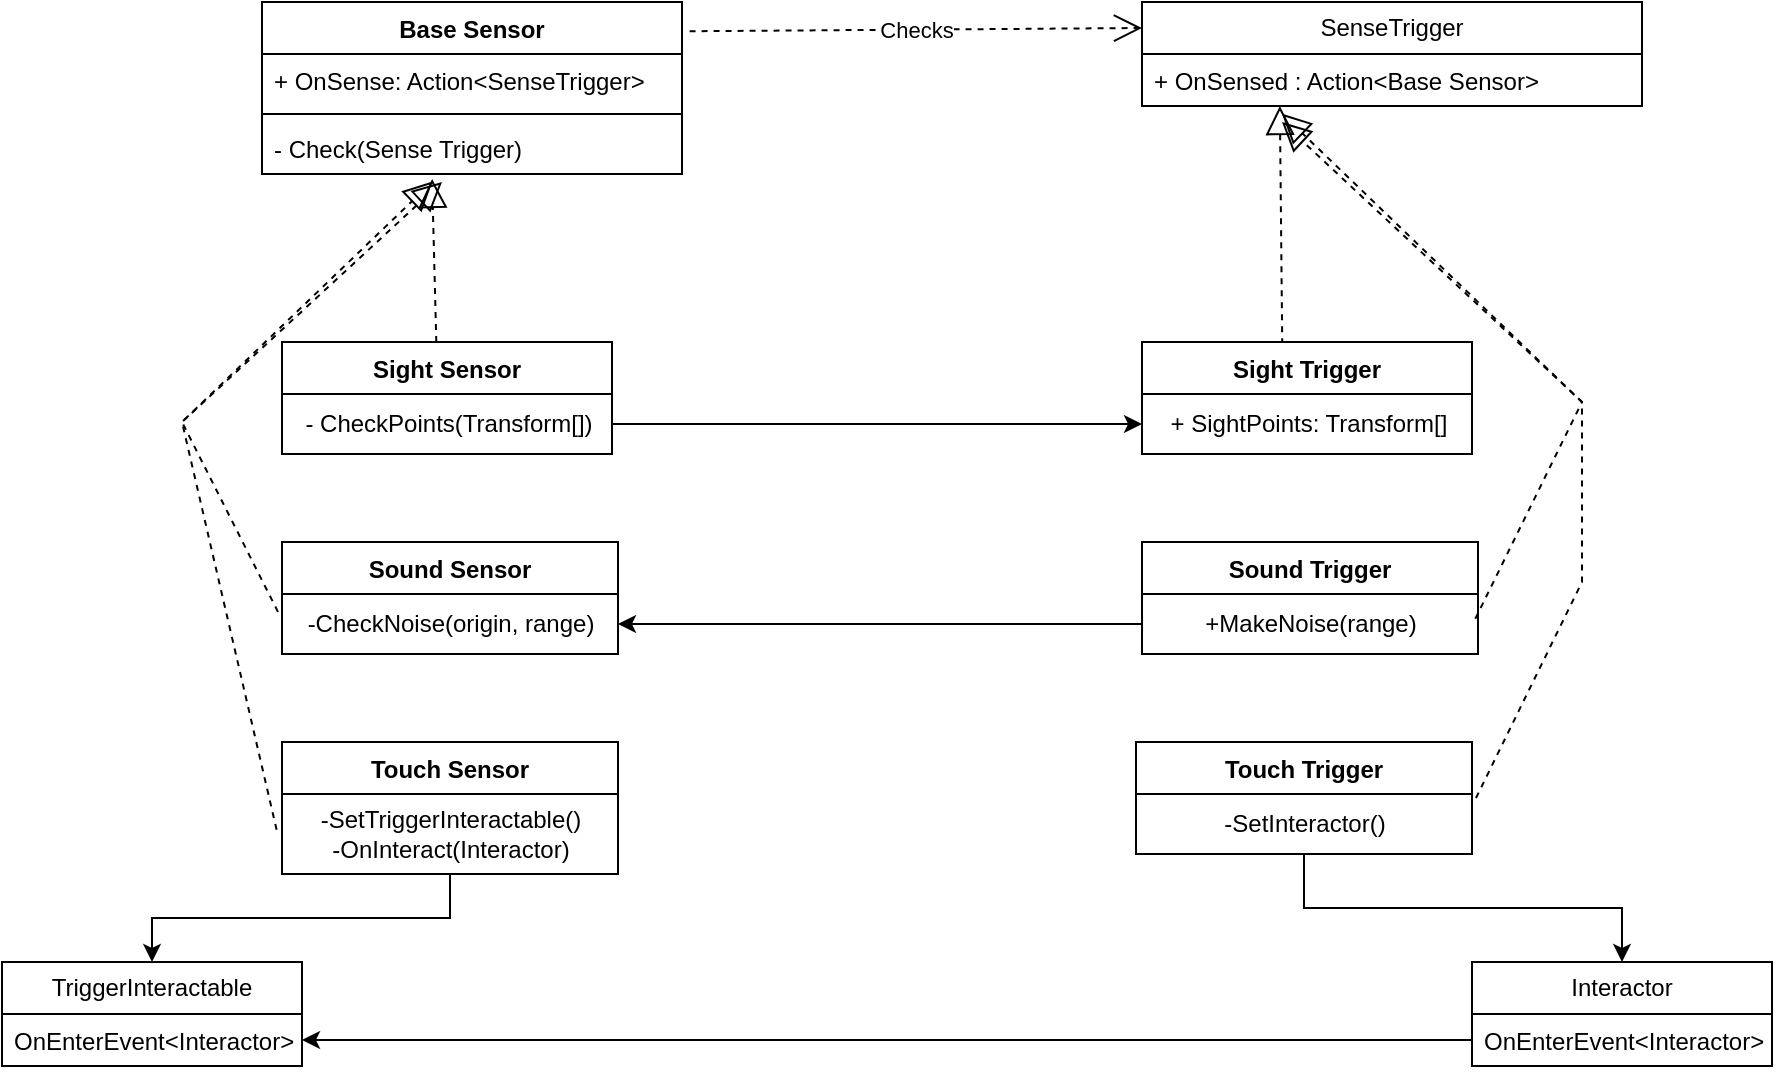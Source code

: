 <mxfile version="22.0.0" type="device">
  <diagram name="Sensors" id="13i71Tec0QY0edFOtKf9">
    <mxGraphModel dx="1993" dy="668" grid="1" gridSize="10" guides="1" tooltips="1" connect="1" arrows="1" fold="1" page="1" pageScale="1" pageWidth="827" pageHeight="1169" math="0" shadow="0">
      <root>
        <mxCell id="0" />
        <mxCell id="1" parent="0" />
        <mxCell id="my2XRhGOZPEOcTYAfd4I-7" value="Base Sensor" style="swimlane;fontStyle=1;align=center;verticalAlign=top;childLayout=stackLayout;horizontal=1;startSize=26;horizontalStack=0;resizeParent=1;resizeParentMax=0;resizeLast=0;collapsible=1;marginBottom=0;whiteSpace=wrap;html=1;" vertex="1" parent="1">
          <mxGeometry x="120" y="40" width="210" height="86" as="geometry" />
        </mxCell>
        <mxCell id="my2XRhGOZPEOcTYAfd4I-8" value="+ OnSense: Action&amp;lt;SenseTrigger&amp;gt;" style="text;strokeColor=none;fillColor=none;align=left;verticalAlign=top;spacingLeft=4;spacingRight=4;overflow=hidden;rotatable=0;points=[[0,0.5],[1,0.5]];portConstraint=eastwest;whiteSpace=wrap;html=1;" vertex="1" parent="my2XRhGOZPEOcTYAfd4I-7">
          <mxGeometry y="26" width="210" height="26" as="geometry" />
        </mxCell>
        <mxCell id="my2XRhGOZPEOcTYAfd4I-9" value="" style="line;strokeWidth=1;fillColor=none;align=left;verticalAlign=middle;spacingTop=-1;spacingLeft=3;spacingRight=3;rotatable=0;labelPosition=right;points=[];portConstraint=eastwest;strokeColor=inherit;" vertex="1" parent="my2XRhGOZPEOcTYAfd4I-7">
          <mxGeometry y="52" width="210" height="8" as="geometry" />
        </mxCell>
        <mxCell id="my2XRhGOZPEOcTYAfd4I-10" value="- Check(Sense Trigger)" style="text;strokeColor=none;fillColor=none;align=left;verticalAlign=top;spacingLeft=4;spacingRight=4;overflow=hidden;rotatable=0;points=[[0,0.5],[1,0.5]];portConstraint=eastwest;whiteSpace=wrap;html=1;" vertex="1" parent="my2XRhGOZPEOcTYAfd4I-7">
          <mxGeometry y="60" width="210" height="26" as="geometry" />
        </mxCell>
        <mxCell id="my2XRhGOZPEOcTYAfd4I-11" value="" style="endArrow=block;dashed=1;endFill=0;endSize=12;html=1;rounded=0;entryX=0.405;entryY=1.095;entryDx=0;entryDy=0;entryPerimeter=0;" edge="1" parent="1" target="my2XRhGOZPEOcTYAfd4I-10">
          <mxGeometry width="160" relative="1" as="geometry">
            <mxPoint x="207.154" y="210" as="sourcePoint" />
            <mxPoint x="212.84" y="123.998" as="targetPoint" />
          </mxGeometry>
        </mxCell>
        <mxCell id="my2XRhGOZPEOcTYAfd4I-12" value="Sight Sensor" style="swimlane;fontStyle=1;align=center;verticalAlign=top;childLayout=stackLayout;horizontal=1;startSize=26;horizontalStack=0;resizeParent=1;resizeParentMax=0;resizeLast=0;collapsible=1;marginBottom=0;whiteSpace=wrap;html=1;" vertex="1" parent="1">
          <mxGeometry x="130" y="210" width="165" height="56" as="geometry" />
        </mxCell>
        <mxCell id="my2XRhGOZPEOcTYAfd4I-31" value="- CheckPoints(Transform[])" style="text;html=1;align=center;verticalAlign=middle;resizable=0;points=[];autosize=1;strokeColor=none;fillColor=none;" vertex="1" parent="my2XRhGOZPEOcTYAfd4I-12">
          <mxGeometry y="26" width="165" height="30" as="geometry" />
        </mxCell>
        <mxCell id="my2XRhGOZPEOcTYAfd4I-16" value="SenseTrigger" style="swimlane;fontStyle=0;childLayout=stackLayout;horizontal=1;startSize=26;fillColor=none;horizontalStack=0;resizeParent=1;resizeParentMax=0;resizeLast=0;collapsible=1;marginBottom=0;whiteSpace=wrap;html=1;" vertex="1" parent="1">
          <mxGeometry x="560" y="40" width="250" height="52" as="geometry" />
        </mxCell>
        <mxCell id="my2XRhGOZPEOcTYAfd4I-17" value="+ OnSensed : Action&amp;lt;Base Sensor&amp;gt;" style="text;strokeColor=none;fillColor=none;align=left;verticalAlign=top;spacingLeft=4;spacingRight=4;overflow=hidden;rotatable=0;points=[[0,0.5],[1,0.5]];portConstraint=eastwest;whiteSpace=wrap;html=1;" vertex="1" parent="my2XRhGOZPEOcTYAfd4I-16">
          <mxGeometry y="26" width="250" height="26" as="geometry" />
        </mxCell>
        <mxCell id="my2XRhGOZPEOcTYAfd4I-21" value="Checks&lt;br&gt;" style="endArrow=open;endSize=12;dashed=1;html=1;rounded=0;exitX=1.018;exitY=0.17;exitDx=0;exitDy=0;exitPerimeter=0;entryX=0;entryY=0.25;entryDx=0;entryDy=0;" edge="1" parent="1" source="my2XRhGOZPEOcTYAfd4I-7" target="my2XRhGOZPEOcTYAfd4I-16">
          <mxGeometry width="160" relative="1" as="geometry">
            <mxPoint x="440" y="230" as="sourcePoint" />
            <mxPoint x="600" y="230" as="targetPoint" />
          </mxGeometry>
        </mxCell>
        <mxCell id="my2XRhGOZPEOcTYAfd4I-23" value="" style="endArrow=block;dashed=1;endFill=0;endSize=12;html=1;rounded=0;entryX=0.405;entryY=1.095;entryDx=0;entryDy=0;entryPerimeter=0;exitX=0.425;exitY=0.02;exitDx=0;exitDy=0;exitPerimeter=0;" edge="1" parent="1" source="my2XRhGOZPEOcTYAfd4I-53">
          <mxGeometry width="160" relative="1" as="geometry">
            <mxPoint x="630" y="200" as="sourcePoint" />
            <mxPoint x="628.92" y="92" as="targetPoint" />
          </mxGeometry>
        </mxCell>
        <mxCell id="my2XRhGOZPEOcTYAfd4I-35" value="Sound Sensor" style="swimlane;fontStyle=1;align=center;verticalAlign=top;childLayout=stackLayout;horizontal=1;startSize=26;horizontalStack=0;resizeParent=1;resizeParentMax=0;resizeLast=0;collapsible=1;marginBottom=0;whiteSpace=wrap;html=1;" vertex="1" parent="1">
          <mxGeometry x="130" y="310" width="168" height="56" as="geometry" />
        </mxCell>
        <mxCell id="my2XRhGOZPEOcTYAfd4I-36" value="-CheckNoise(origin, range)" style="text;html=1;align=center;verticalAlign=middle;resizable=0;points=[];autosize=1;strokeColor=none;fillColor=none;" vertex="1" parent="my2XRhGOZPEOcTYAfd4I-35">
          <mxGeometry y="26" width="168" height="30" as="geometry" />
        </mxCell>
        <mxCell id="my2XRhGOZPEOcTYAfd4I-47" value="Sound Trigger" style="swimlane;fontStyle=1;align=center;verticalAlign=top;childLayout=stackLayout;horizontal=1;startSize=26;horizontalStack=0;resizeParent=1;resizeParentMax=0;resizeLast=0;collapsible=1;marginBottom=0;whiteSpace=wrap;html=1;" vertex="1" parent="1">
          <mxGeometry x="560" y="310" width="168" height="56" as="geometry" />
        </mxCell>
        <mxCell id="my2XRhGOZPEOcTYAfd4I-48" value="+MakeNoise(range)" style="text;html=1;align=center;verticalAlign=middle;resizable=0;points=[];autosize=1;strokeColor=none;fillColor=none;" vertex="1" parent="my2XRhGOZPEOcTYAfd4I-47">
          <mxGeometry y="26" width="168" height="30" as="geometry" />
        </mxCell>
        <mxCell id="my2XRhGOZPEOcTYAfd4I-50" style="edgeStyle=orthogonalEdgeStyle;rounded=0;orthogonalLoop=1;jettySize=auto;html=1;" edge="1" parent="1" source="my2XRhGOZPEOcTYAfd4I-48" target="my2XRhGOZPEOcTYAfd4I-36">
          <mxGeometry relative="1" as="geometry" />
        </mxCell>
        <mxCell id="my2XRhGOZPEOcTYAfd4I-53" value="Sight Trigger" style="swimlane;fontStyle=1;align=center;verticalAlign=top;childLayout=stackLayout;horizontal=1;startSize=26;horizontalStack=0;resizeParent=1;resizeParentMax=0;resizeLast=0;collapsible=1;marginBottom=0;whiteSpace=wrap;html=1;" vertex="1" parent="1">
          <mxGeometry x="560" y="210" width="165" height="56" as="geometry" />
        </mxCell>
        <mxCell id="my2XRhGOZPEOcTYAfd4I-54" value="+ SightPoints: Transform[]" style="text;html=1;align=center;verticalAlign=middle;resizable=0;points=[];autosize=1;strokeColor=none;fillColor=none;" vertex="1" parent="my2XRhGOZPEOcTYAfd4I-53">
          <mxGeometry y="26" width="165" height="30" as="geometry" />
        </mxCell>
        <mxCell id="my2XRhGOZPEOcTYAfd4I-55" style="edgeStyle=orthogonalEdgeStyle;rounded=0;orthogonalLoop=1;jettySize=auto;html=1;" edge="1" parent="1" source="my2XRhGOZPEOcTYAfd4I-31" target="my2XRhGOZPEOcTYAfd4I-54">
          <mxGeometry relative="1" as="geometry" />
        </mxCell>
        <mxCell id="my2XRhGOZPEOcTYAfd4I-56" value="Touch Sensor" style="swimlane;fontStyle=1;align=center;verticalAlign=top;childLayout=stackLayout;horizontal=1;startSize=26;horizontalStack=0;resizeParent=1;resizeParentMax=0;resizeLast=0;collapsible=1;marginBottom=0;whiteSpace=wrap;html=1;" vertex="1" parent="1">
          <mxGeometry x="130" y="410" width="168" height="66" as="geometry" />
        </mxCell>
        <mxCell id="my2XRhGOZPEOcTYAfd4I-57" value="-SetTriggerInteractable()&lt;br&gt;-OnInteract(Interactor)" style="text;html=1;align=center;verticalAlign=middle;resizable=0;points=[];autosize=1;strokeColor=none;fillColor=none;" vertex="1" parent="my2XRhGOZPEOcTYAfd4I-56">
          <mxGeometry y="26" width="168" height="40" as="geometry" />
        </mxCell>
        <mxCell id="my2XRhGOZPEOcTYAfd4I-58" value="TriggerInteractable" style="swimlane;fontStyle=0;childLayout=stackLayout;horizontal=1;startSize=26;fillColor=none;horizontalStack=0;resizeParent=1;resizeParentMax=0;resizeLast=0;collapsible=1;marginBottom=0;whiteSpace=wrap;html=1;" vertex="1" parent="1">
          <mxGeometry x="-10" y="520" width="150" height="52" as="geometry" />
        </mxCell>
        <mxCell id="my2XRhGOZPEOcTYAfd4I-59" value="OnEnterEvent&amp;lt;Interactor&amp;gt;" style="text;strokeColor=none;fillColor=none;align=left;verticalAlign=top;spacingLeft=4;spacingRight=4;overflow=hidden;rotatable=0;points=[[0,0.5],[1,0.5]];portConstraint=eastwest;whiteSpace=wrap;html=1;" vertex="1" parent="my2XRhGOZPEOcTYAfd4I-58">
          <mxGeometry y="26" width="150" height="26" as="geometry" />
        </mxCell>
        <mxCell id="my2XRhGOZPEOcTYAfd4I-62" style="edgeStyle=orthogonalEdgeStyle;rounded=0;orthogonalLoop=1;jettySize=auto;html=1;entryX=0.5;entryY=0;entryDx=0;entryDy=0;" edge="1" parent="1" source="my2XRhGOZPEOcTYAfd4I-57" target="my2XRhGOZPEOcTYAfd4I-58">
          <mxGeometry relative="1" as="geometry" />
        </mxCell>
        <mxCell id="my2XRhGOZPEOcTYAfd4I-63" value="Touch Trigger" style="swimlane;fontStyle=1;align=center;verticalAlign=top;childLayout=stackLayout;horizontal=1;startSize=26;horizontalStack=0;resizeParent=1;resizeParentMax=0;resizeLast=0;collapsible=1;marginBottom=0;whiteSpace=wrap;html=1;" vertex="1" parent="1">
          <mxGeometry x="557" y="410" width="168" height="56" as="geometry" />
        </mxCell>
        <mxCell id="my2XRhGOZPEOcTYAfd4I-64" value="-SetInteractor()" style="text;html=1;align=center;verticalAlign=middle;resizable=0;points=[];autosize=1;strokeColor=none;fillColor=none;" vertex="1" parent="my2XRhGOZPEOcTYAfd4I-63">
          <mxGeometry y="26" width="168" height="30" as="geometry" />
        </mxCell>
        <mxCell id="my2XRhGOZPEOcTYAfd4I-65" value="Interactor" style="swimlane;fontStyle=0;childLayout=stackLayout;horizontal=1;startSize=26;fillColor=none;horizontalStack=0;resizeParent=1;resizeParentMax=0;resizeLast=0;collapsible=1;marginBottom=0;whiteSpace=wrap;html=1;" vertex="1" parent="1">
          <mxGeometry x="725" y="520" width="150" height="52" as="geometry" />
        </mxCell>
        <mxCell id="my2XRhGOZPEOcTYAfd4I-66" value="OnEnterEvent&amp;lt;Interactor&amp;gt;" style="text;strokeColor=none;fillColor=none;align=left;verticalAlign=top;spacingLeft=4;spacingRight=4;overflow=hidden;rotatable=0;points=[[0,0.5],[1,0.5]];portConstraint=eastwest;whiteSpace=wrap;html=1;" vertex="1" parent="my2XRhGOZPEOcTYAfd4I-65">
          <mxGeometry y="26" width="150" height="26" as="geometry" />
        </mxCell>
        <mxCell id="my2XRhGOZPEOcTYAfd4I-67" style="edgeStyle=orthogonalEdgeStyle;rounded=0;orthogonalLoop=1;jettySize=auto;html=1;entryX=0.5;entryY=0;entryDx=0;entryDy=0;" edge="1" parent="1" source="my2XRhGOZPEOcTYAfd4I-64" target="my2XRhGOZPEOcTYAfd4I-65">
          <mxGeometry relative="1" as="geometry" />
        </mxCell>
        <mxCell id="my2XRhGOZPEOcTYAfd4I-70" style="edgeStyle=orthogonalEdgeStyle;rounded=0;orthogonalLoop=1;jettySize=auto;html=1;" edge="1" parent="1" source="my2XRhGOZPEOcTYAfd4I-66" target="my2XRhGOZPEOcTYAfd4I-59">
          <mxGeometry relative="1" as="geometry" />
        </mxCell>
        <mxCell id="my2XRhGOZPEOcTYAfd4I-71" value="" style="endArrow=block;dashed=1;endFill=0;endSize=12;html=1;rounded=0;exitX=0.992;exitY=0.413;exitDx=0;exitDy=0;exitPerimeter=0;" edge="1" parent="1" source="my2XRhGOZPEOcTYAfd4I-48">
          <mxGeometry width="160" relative="1" as="geometry">
            <mxPoint x="761.08" y="329" as="sourcePoint" />
            <mxPoint x="630" y="100" as="targetPoint" />
            <Array as="points">
              <mxPoint x="780" y="240" />
            </Array>
          </mxGeometry>
        </mxCell>
        <mxCell id="my2XRhGOZPEOcTYAfd4I-72" value="" style="endArrow=block;dashed=1;endFill=0;endSize=12;html=1;rounded=0;exitX=0.992;exitY=0.413;exitDx=0;exitDy=0;exitPerimeter=0;" edge="1" parent="1">
          <mxGeometry width="160" relative="1" as="geometry">
            <mxPoint x="727" y="438" as="sourcePoint" />
            <mxPoint x="630" y="95.862" as="targetPoint" />
            <Array as="points">
              <mxPoint x="780" y="330" />
              <mxPoint x="780" y="240" />
            </Array>
          </mxGeometry>
        </mxCell>
        <mxCell id="my2XRhGOZPEOcTYAfd4I-75" value="" style="endArrow=block;dashed=1;endFill=0;endSize=12;html=1;rounded=0;entryX=0.406;entryY=1.145;entryDx=0;entryDy=0;entryPerimeter=0;exitX=-0.012;exitY=0.298;exitDx=0;exitDy=0;exitPerimeter=0;" edge="1" parent="1" source="my2XRhGOZPEOcTYAfd4I-36" target="my2XRhGOZPEOcTYAfd4I-10">
          <mxGeometry width="160" relative="1" as="geometry">
            <mxPoint x="112.154" y="332" as="sourcePoint" />
            <mxPoint x="110" y="250" as="targetPoint" />
            <Array as="points">
              <mxPoint x="80" y="250" />
            </Array>
          </mxGeometry>
        </mxCell>
        <mxCell id="my2XRhGOZPEOcTYAfd4I-76" value="" style="endArrow=block;dashed=1;endFill=0;endSize=12;html=1;rounded=0;exitX=-0.016;exitY=0.447;exitDx=0;exitDy=0;exitPerimeter=0;" edge="1" parent="1" source="my2XRhGOZPEOcTYAfd4I-57">
          <mxGeometry width="160" relative="1" as="geometry">
            <mxPoint x="98" y="425" as="sourcePoint" />
            <mxPoint x="210" y="130" as="targetPoint" />
            <Array as="points">
              <mxPoint x="80" y="250" />
            </Array>
          </mxGeometry>
        </mxCell>
      </root>
    </mxGraphModel>
  </diagram>
</mxfile>
